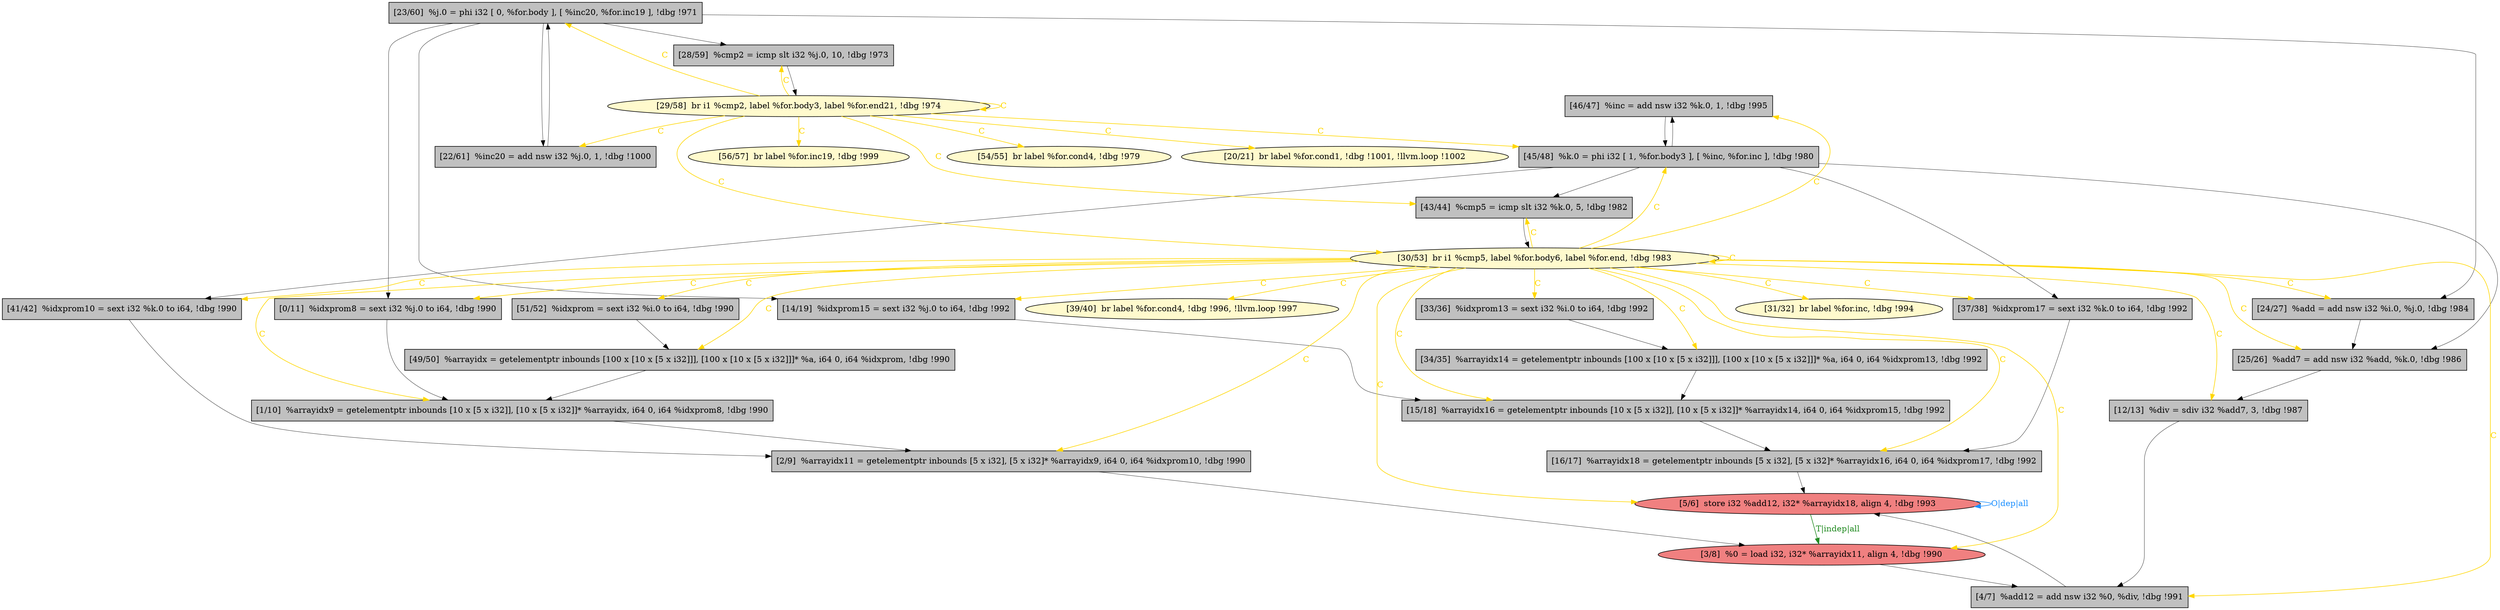 
digraph G {


node566 [fillcolor=grey,label="[46/47]  %inc = add nsw i32 %k.0, 1, !dbg !995",shape=rectangle,style=filled ]
node563 [fillcolor=grey,label="[34/35]  %arrayidx14 = getelementptr inbounds [100 x [10 x [5 x i32]]], [100 x [10 x [5 x i32]]]* %a, i64 0, i64 %idxprom13, !dbg !992",shape=rectangle,style=filled ]
node565 [fillcolor=grey,label="[51/52]  %idxprom = sext i32 %i.0 to i64, !dbg !990",shape=rectangle,style=filled ]
node561 [fillcolor=grey,label="[1/10]  %arrayidx9 = getelementptr inbounds [10 x [5 x i32]], [10 x [5 x i32]]* %arrayidx, i64 0, i64 %idxprom8, !dbg !990",shape=rectangle,style=filled ]
node560 [fillcolor=grey,label="[41/42]  %idxprom10 = sext i32 %k.0 to i64, !dbg !990",shape=rectangle,style=filled ]
node559 [fillcolor=grey,label="[16/17]  %arrayidx18 = getelementptr inbounds [5 x i32], [5 x i32]* %arrayidx16, i64 0, i64 %idxprom17, !dbg !992",shape=rectangle,style=filled ]
node557 [fillcolor=lightcoral,label="[3/8]  %0 = load i32, i32* %arrayidx11, align 4, !dbg !990",shape=ellipse,style=filled ]
node556 [fillcolor=grey,label="[2/9]  %arrayidx11 = getelementptr inbounds [5 x i32], [5 x i32]* %arrayidx9, i64 0, i64 %idxprom10, !dbg !990",shape=rectangle,style=filled ]
node554 [fillcolor=grey,label="[15/18]  %arrayidx16 = getelementptr inbounds [10 x [5 x i32]], [10 x [5 x i32]]* %arrayidx14, i64 0, i64 %idxprom15, !dbg !992",shape=rectangle,style=filled ]
node553 [fillcolor=lemonchiffon,label="[31/32]  br label %for.inc, !dbg !994",shape=ellipse,style=filled ]
node562 [fillcolor=grey,label="[43/44]  %cmp5 = icmp slt i32 %k.0, 5, !dbg !982",shape=rectangle,style=filled ]
node552 [fillcolor=grey,label="[33/36]  %idxprom13 = sext i32 %i.0 to i64, !dbg !992",shape=rectangle,style=filled ]
node541 [fillcolor=grey,label="[24/27]  %add = add nsw i32 %i.0, %j.0, !dbg !984",shape=rectangle,style=filled ]
node536 [fillcolor=grey,label="[0/11]  %idxprom8 = sext i32 %j.0 to i64, !dbg !990",shape=rectangle,style=filled ]
node547 [fillcolor=grey,label="[45/48]  %k.0 = phi i32 [ 1, %for.body3 ], [ %inc, %for.inc ], !dbg !980",shape=rectangle,style=filled ]
node540 [fillcolor=grey,label="[22/61]  %inc20 = add nsw i32 %j.0, 1, !dbg !1000",shape=rectangle,style=filled ]
node549 [fillcolor=lemonchiffon,label="[29/58]  br i1 %cmp2, label %for.body3, label %for.end21, !dbg !974",shape=ellipse,style=filled ]
node538 [fillcolor=grey,label="[14/19]  %idxprom15 = sext i32 %j.0 to i64, !dbg !992",shape=rectangle,style=filled ]
node539 [fillcolor=lemonchiffon,label="[20/21]  br label %for.cond1, !dbg !1001, !llvm.loop !1002",shape=ellipse,style=filled ]
node542 [fillcolor=lemonchiffon,label="[56/57]  br label %for.inc19, !dbg !999",shape=ellipse,style=filled ]
node564 [fillcolor=lemonchiffon,label="[54/55]  br label %for.cond4, !dbg !979",shape=ellipse,style=filled ]
node546 [fillcolor=grey,label="[25/26]  %add7 = add nsw i32 %add, %k.0, !dbg !986",shape=rectangle,style=filled ]
node537 [fillcolor=grey,label="[12/13]  %div = sdiv i32 %add7, 3, !dbg !987",shape=rectangle,style=filled ]
node548 [fillcolor=grey,label="[23/60]  %j.0 = phi i32 [ 0, %for.body ], [ %inc20, %for.inc19 ], !dbg !971",shape=rectangle,style=filled ]
node555 [fillcolor=grey,label="[37/38]  %idxprom17 = sext i32 %k.0 to i64, !dbg !992",shape=rectangle,style=filled ]
node551 [fillcolor=lightcoral,label="[5/6]  store i32 %add12, i32* %arrayidx18, align 4, !dbg !993",shape=ellipse,style=filled ]
node543 [fillcolor=grey,label="[49/50]  %arrayidx = getelementptr inbounds [100 x [10 x [5 x i32]]], [100 x [10 x [5 x i32]]]* %a, i64 0, i64 %idxprom, !dbg !990",shape=rectangle,style=filled ]
node544 [fillcolor=lemonchiffon,label="[30/53]  br i1 %cmp5, label %for.body6, label %for.end, !dbg !983",shape=ellipse,style=filled ]
node558 [fillcolor=lemonchiffon,label="[39/40]  br label %for.cond4, !dbg !996, !llvm.loop !997",shape=ellipse,style=filled ]
node545 [fillcolor=grey,label="[28/59]  %cmp2 = icmp slt i32 %j.0, 10, !dbg !973",shape=rectangle,style=filled ]
node550 [fillcolor=grey,label="[4/7]  %add12 = add nsw i32 %0, %div, !dbg !991",shape=rectangle,style=filled ]

node544->node537 [style=solid,color=gold,label="C",penwidth=1.0,fontcolor=gold ]
node548->node540 [style=solid,color=black,label="",penwidth=0.5,fontcolor=black ]
node548->node536 [style=solid,color=black,label="",penwidth=0.5,fontcolor=black ]
node550->node551 [style=solid,color=black,label="",penwidth=0.5,fontcolor=black ]
node548->node538 [style=solid,color=black,label="",penwidth=0.5,fontcolor=black ]
node547->node560 [style=solid,color=black,label="",penwidth=0.5,fontcolor=black ]
node565->node543 [style=solid,color=black,label="",penwidth=0.5,fontcolor=black ]
node562->node544 [style=solid,color=black,label="",penwidth=0.5,fontcolor=black ]
node547->node546 [style=solid,color=black,label="",penwidth=0.5,fontcolor=black ]
node544->node543 [style=solid,color=gold,label="C",penwidth=1.0,fontcolor=gold ]
node563->node554 [style=solid,color=black,label="",penwidth=0.5,fontcolor=black ]
node549->node549 [style=solid,color=gold,label="C",penwidth=1.0,fontcolor=gold ]
node544->node536 [style=solid,color=gold,label="C",penwidth=1.0,fontcolor=gold ]
node561->node556 [style=solid,color=black,label="",penwidth=0.5,fontcolor=black ]
node554->node559 [style=solid,color=black,label="",penwidth=0.5,fontcolor=black ]
node544->node554 [style=solid,color=gold,label="C",penwidth=1.0,fontcolor=gold ]
node547->node562 [style=solid,color=black,label="",penwidth=0.5,fontcolor=black ]
node544->node544 [style=solid,color=gold,label="C",penwidth=1.0,fontcolor=gold ]
node537->node550 [style=solid,color=black,label="",penwidth=0.5,fontcolor=black ]
node544->node546 [style=solid,color=gold,label="C",penwidth=1.0,fontcolor=gold ]
node544->node553 [style=solid,color=gold,label="C",penwidth=1.0,fontcolor=gold ]
node544->node550 [style=solid,color=gold,label="C",penwidth=1.0,fontcolor=gold ]
node557->node550 [style=solid,color=black,label="",penwidth=0.5,fontcolor=black ]
node544->node560 [style=solid,color=gold,label="C",penwidth=1.0,fontcolor=gold ]
node549->node547 [style=solid,color=gold,label="C",penwidth=1.0,fontcolor=gold ]
node544->node556 [style=solid,color=gold,label="C",penwidth=1.0,fontcolor=gold ]
node544->node557 [style=solid,color=gold,label="C",penwidth=1.0,fontcolor=gold ]
node544->node559 [style=solid,color=gold,label="C",penwidth=1.0,fontcolor=gold ]
node548->node541 [style=solid,color=black,label="",penwidth=0.5,fontcolor=black ]
node544->node551 [style=solid,color=gold,label="C",penwidth=1.0,fontcolor=gold ]
node566->node547 [style=solid,color=black,label="",penwidth=0.5,fontcolor=black ]
node549->node544 [style=solid,color=gold,label="C",penwidth=1.0,fontcolor=gold ]
node555->node559 [style=solid,color=black,label="",penwidth=0.5,fontcolor=black ]
node549->node539 [style=solid,color=gold,label="C",penwidth=1.0,fontcolor=gold ]
node544->node558 [style=solid,color=gold,label="C",penwidth=1.0,fontcolor=gold ]
node549->node540 [style=solid,color=gold,label="C",penwidth=1.0,fontcolor=gold ]
node538->node554 [style=solid,color=black,label="",penwidth=0.5,fontcolor=black ]
node544->node552 [style=solid,color=gold,label="C",penwidth=1.0,fontcolor=gold ]
node545->node549 [style=solid,color=black,label="",penwidth=0.5,fontcolor=black ]
node547->node555 [style=solid,color=black,label="",penwidth=0.5,fontcolor=black ]
node551->node557 [style=solid,color=forestgreen,label="T|indep|all",penwidth=1.0,fontcolor=forestgreen ]
node544->node562 [style=solid,color=gold,label="C",penwidth=1.0,fontcolor=gold ]
node543->node561 [style=solid,color=black,label="",penwidth=0.5,fontcolor=black ]
node549->node562 [style=solid,color=gold,label="C",penwidth=1.0,fontcolor=gold ]
node552->node563 [style=solid,color=black,label="",penwidth=0.5,fontcolor=black ]
node544->node555 [style=solid,color=gold,label="C",penwidth=1.0,fontcolor=gold ]
node549->node542 [style=solid,color=gold,label="C",penwidth=1.0,fontcolor=gold ]
node541->node546 [style=solid,color=black,label="",penwidth=0.5,fontcolor=black ]
node548->node545 [style=solid,color=black,label="",penwidth=0.5,fontcolor=black ]
node544->node561 [style=solid,color=gold,label="C",penwidth=1.0,fontcolor=gold ]
node549->node548 [style=solid,color=gold,label="C",penwidth=1.0,fontcolor=gold ]
node540->node548 [style=solid,color=black,label="",penwidth=0.5,fontcolor=black ]
node544->node565 [style=solid,color=gold,label="C",penwidth=1.0,fontcolor=gold ]
node559->node551 [style=solid,color=black,label="",penwidth=0.5,fontcolor=black ]
node544->node563 [style=solid,color=gold,label="C",penwidth=1.0,fontcolor=gold ]
node549->node545 [style=solid,color=gold,label="C",penwidth=1.0,fontcolor=gold ]
node560->node556 [style=solid,color=black,label="",penwidth=0.5,fontcolor=black ]
node547->node566 [style=solid,color=black,label="",penwidth=0.5,fontcolor=black ]
node536->node561 [style=solid,color=black,label="",penwidth=0.5,fontcolor=black ]
node549->node564 [style=solid,color=gold,label="C",penwidth=1.0,fontcolor=gold ]
node544->node566 [style=solid,color=gold,label="C",penwidth=1.0,fontcolor=gold ]
node556->node557 [style=solid,color=black,label="",penwidth=0.5,fontcolor=black ]
node546->node537 [style=solid,color=black,label="",penwidth=0.5,fontcolor=black ]
node544->node547 [style=solid,color=gold,label="C",penwidth=1.0,fontcolor=gold ]
node544->node538 [style=solid,color=gold,label="C",penwidth=1.0,fontcolor=gold ]
node551->node551 [style=solid,color=dodgerblue,label="O|dep|all",penwidth=1.0,fontcolor=dodgerblue ]
node544->node541 [style=solid,color=gold,label="C",penwidth=1.0,fontcolor=gold ]


}
